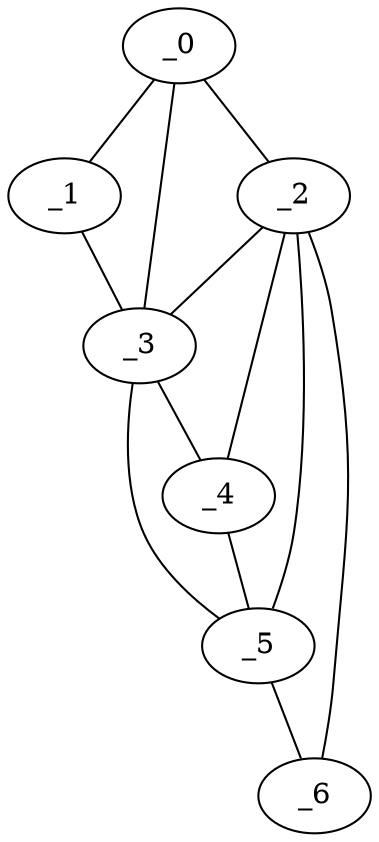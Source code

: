 graph "obj36__315.gxl" {
	_0	 [x=71,
		y=22];
	_1	 [x=74,
		y=21];
	_0 -- _1	 [valence=1];
	_2	 [x=96,
		y=77];
	_0 -- _2	 [valence=1];
	_3	 [x=98,
		y=60];
	_0 -- _3	 [valence=1];
	_1 -- _3	 [valence=1];
	_2 -- _3	 [valence=2];
	_4	 [x=100,
		y=69];
	_2 -- _4	 [valence=1];
	_5	 [x=106,
		y=73];
	_2 -- _5	 [valence=2];
	_6	 [x=113,
		y=105];
	_2 -- _6	 [valence=1];
	_3 -- _4	 [valence=2];
	_3 -- _5	 [valence=1];
	_4 -- _5	 [valence=2];
	_5 -- _6	 [valence=1];
}

